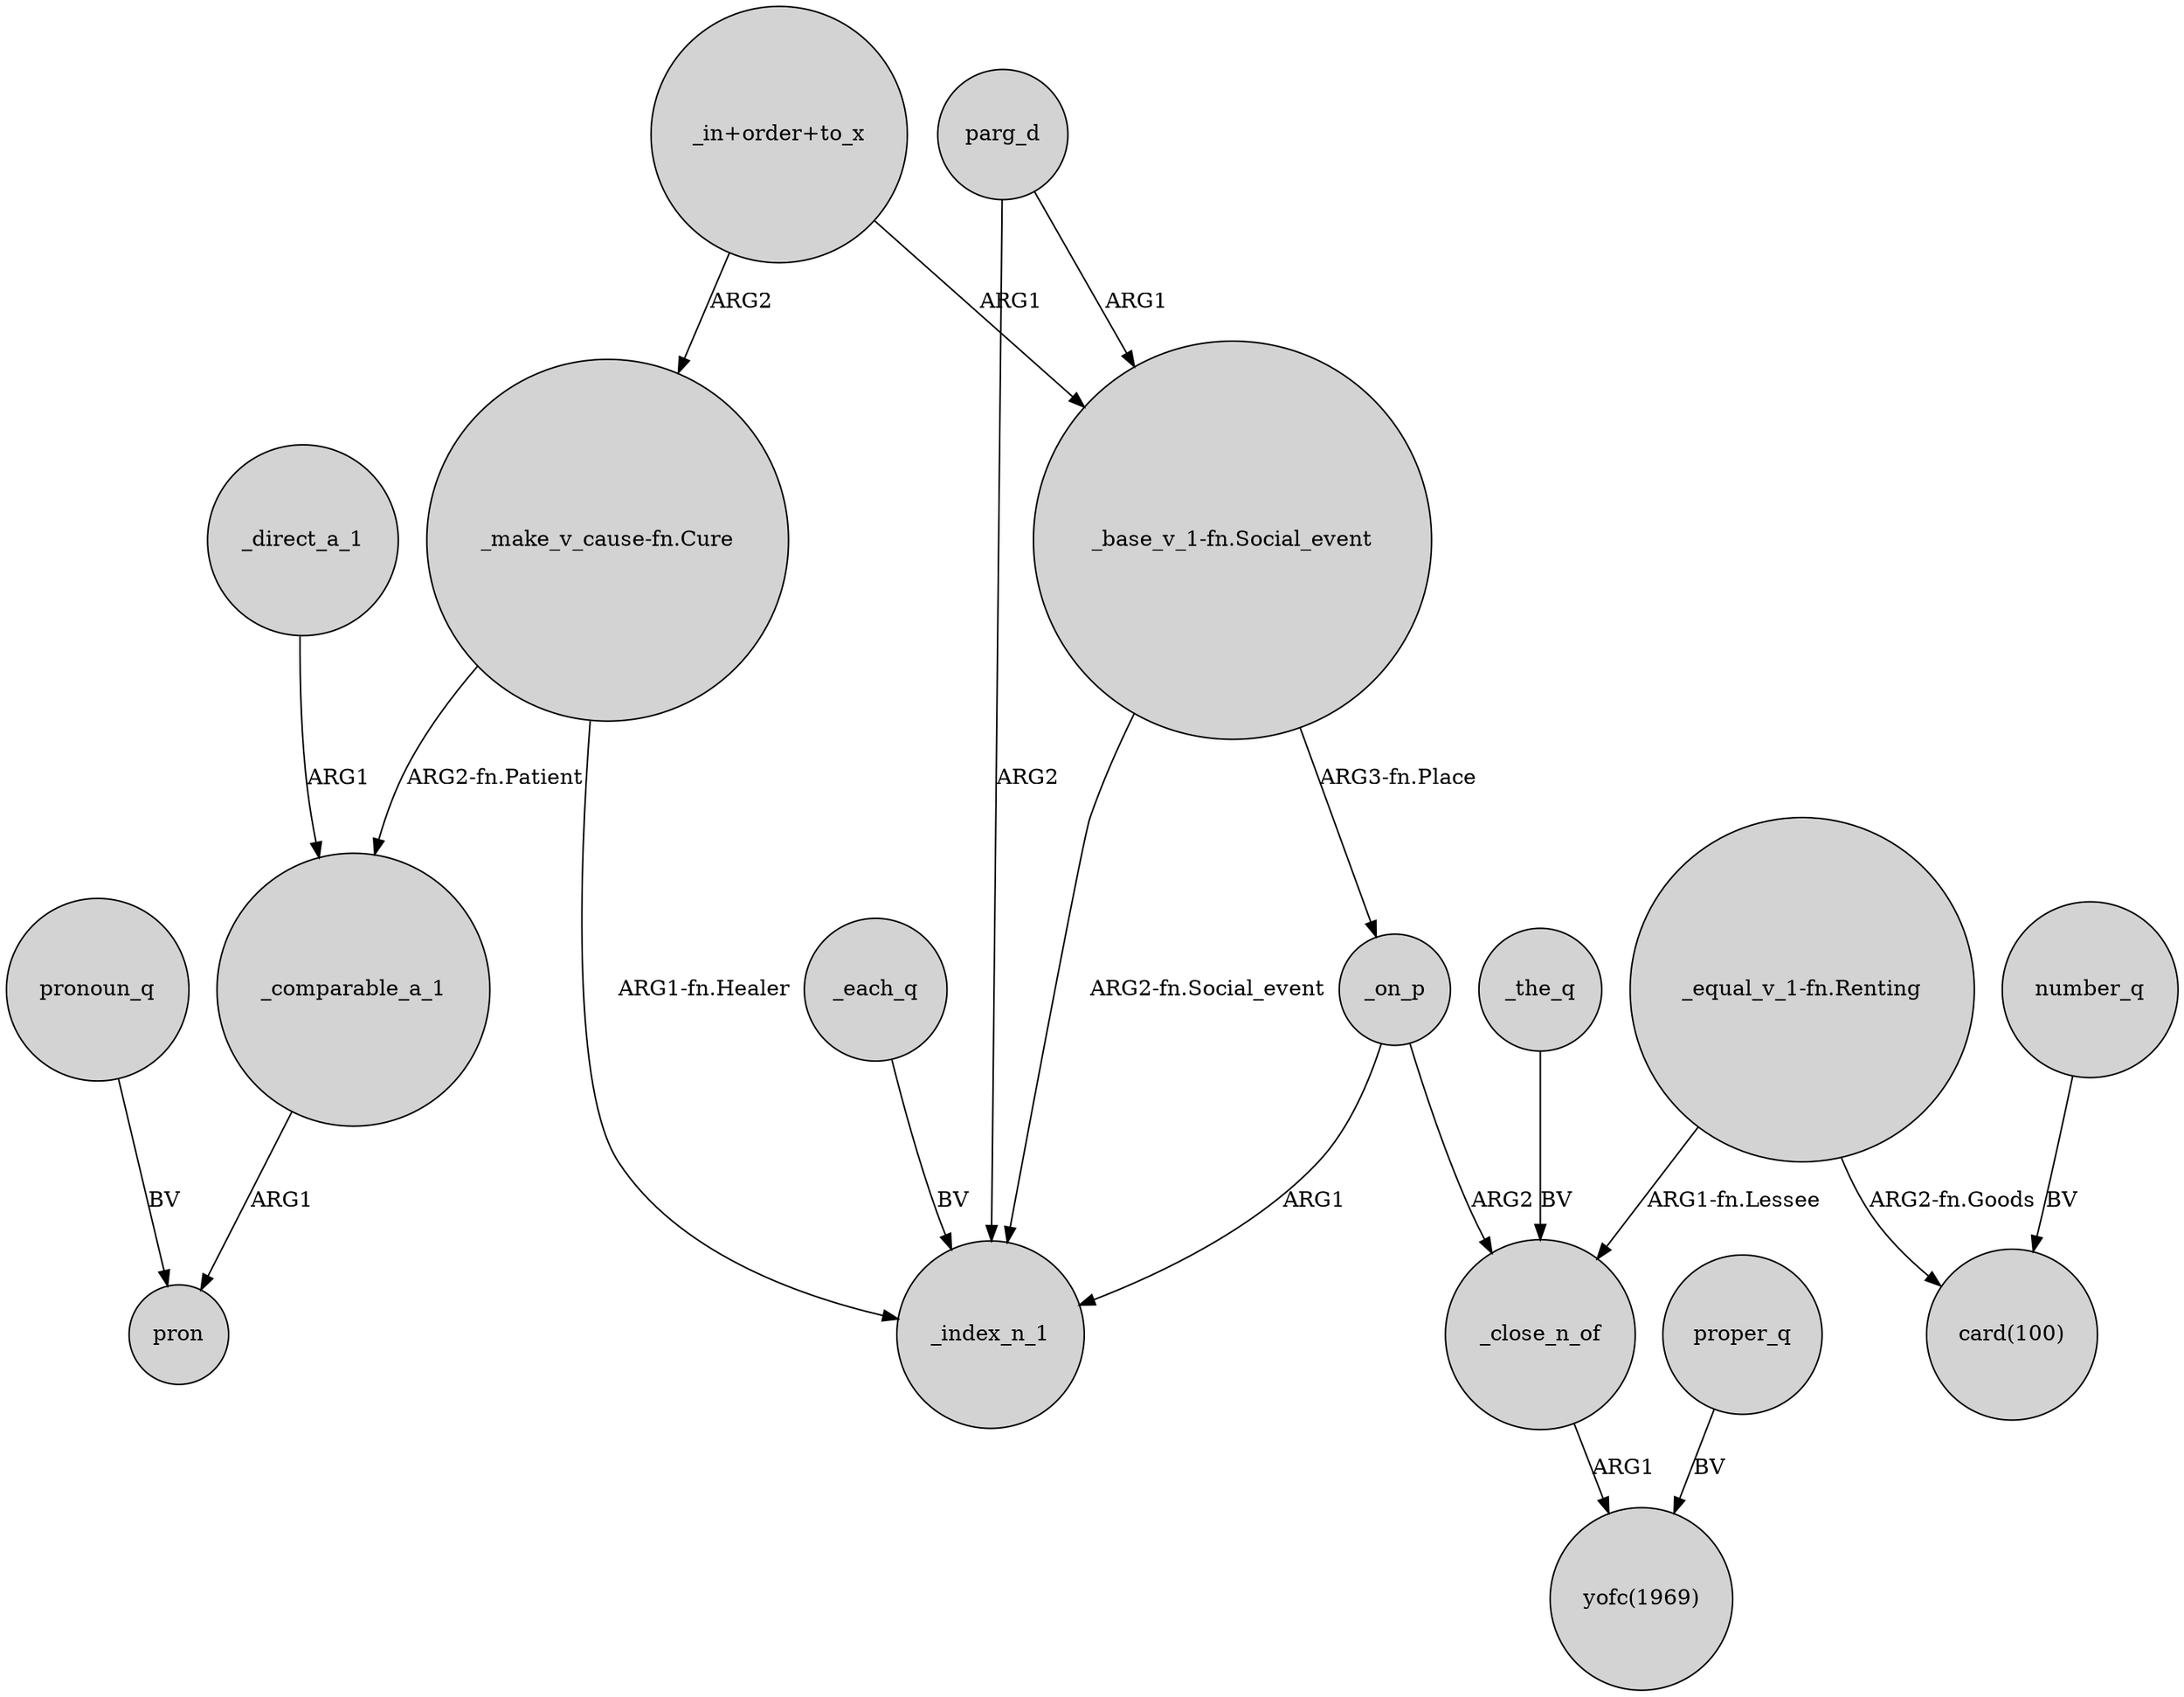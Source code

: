 digraph {
	node [shape=circle style=filled]
	"_base_v_1-fn.Social_event" -> _on_p [label="ARG3-fn.Place"]
	"_in+order+to_x" -> "_base_v_1-fn.Social_event" [label=ARG1]
	"_in+order+to_x" -> "_make_v_cause-fn.Cure" [label=ARG2]
	_each_q -> _index_n_1 [label=BV]
	proper_q -> "yofc(1969)" [label=BV]
	_on_p -> _index_n_1 [label=ARG1]
	"_make_v_cause-fn.Cure" -> _index_n_1 [label="ARG1-fn.Healer"]
	_comparable_a_1 -> pron [label=ARG1]
	pronoun_q -> pron [label=BV]
	"_equal_v_1-fn.Renting" -> "card(100)" [label="ARG2-fn.Goods"]
	"_make_v_cause-fn.Cure" -> _comparable_a_1 [label="ARG2-fn.Patient"]
	"_base_v_1-fn.Social_event" -> _index_n_1 [label="ARG2-fn.Social_event"]
	_on_p -> _close_n_of [label=ARG2]
	_direct_a_1 -> _comparable_a_1 [label=ARG1]
	parg_d -> "_base_v_1-fn.Social_event" [label=ARG1]
	parg_d -> _index_n_1 [label=ARG2]
	_the_q -> _close_n_of [label=BV]
	number_q -> "card(100)" [label=BV]
	"_equal_v_1-fn.Renting" -> _close_n_of [label="ARG1-fn.Lessee"]
	_close_n_of -> "yofc(1969)" [label=ARG1]
}
